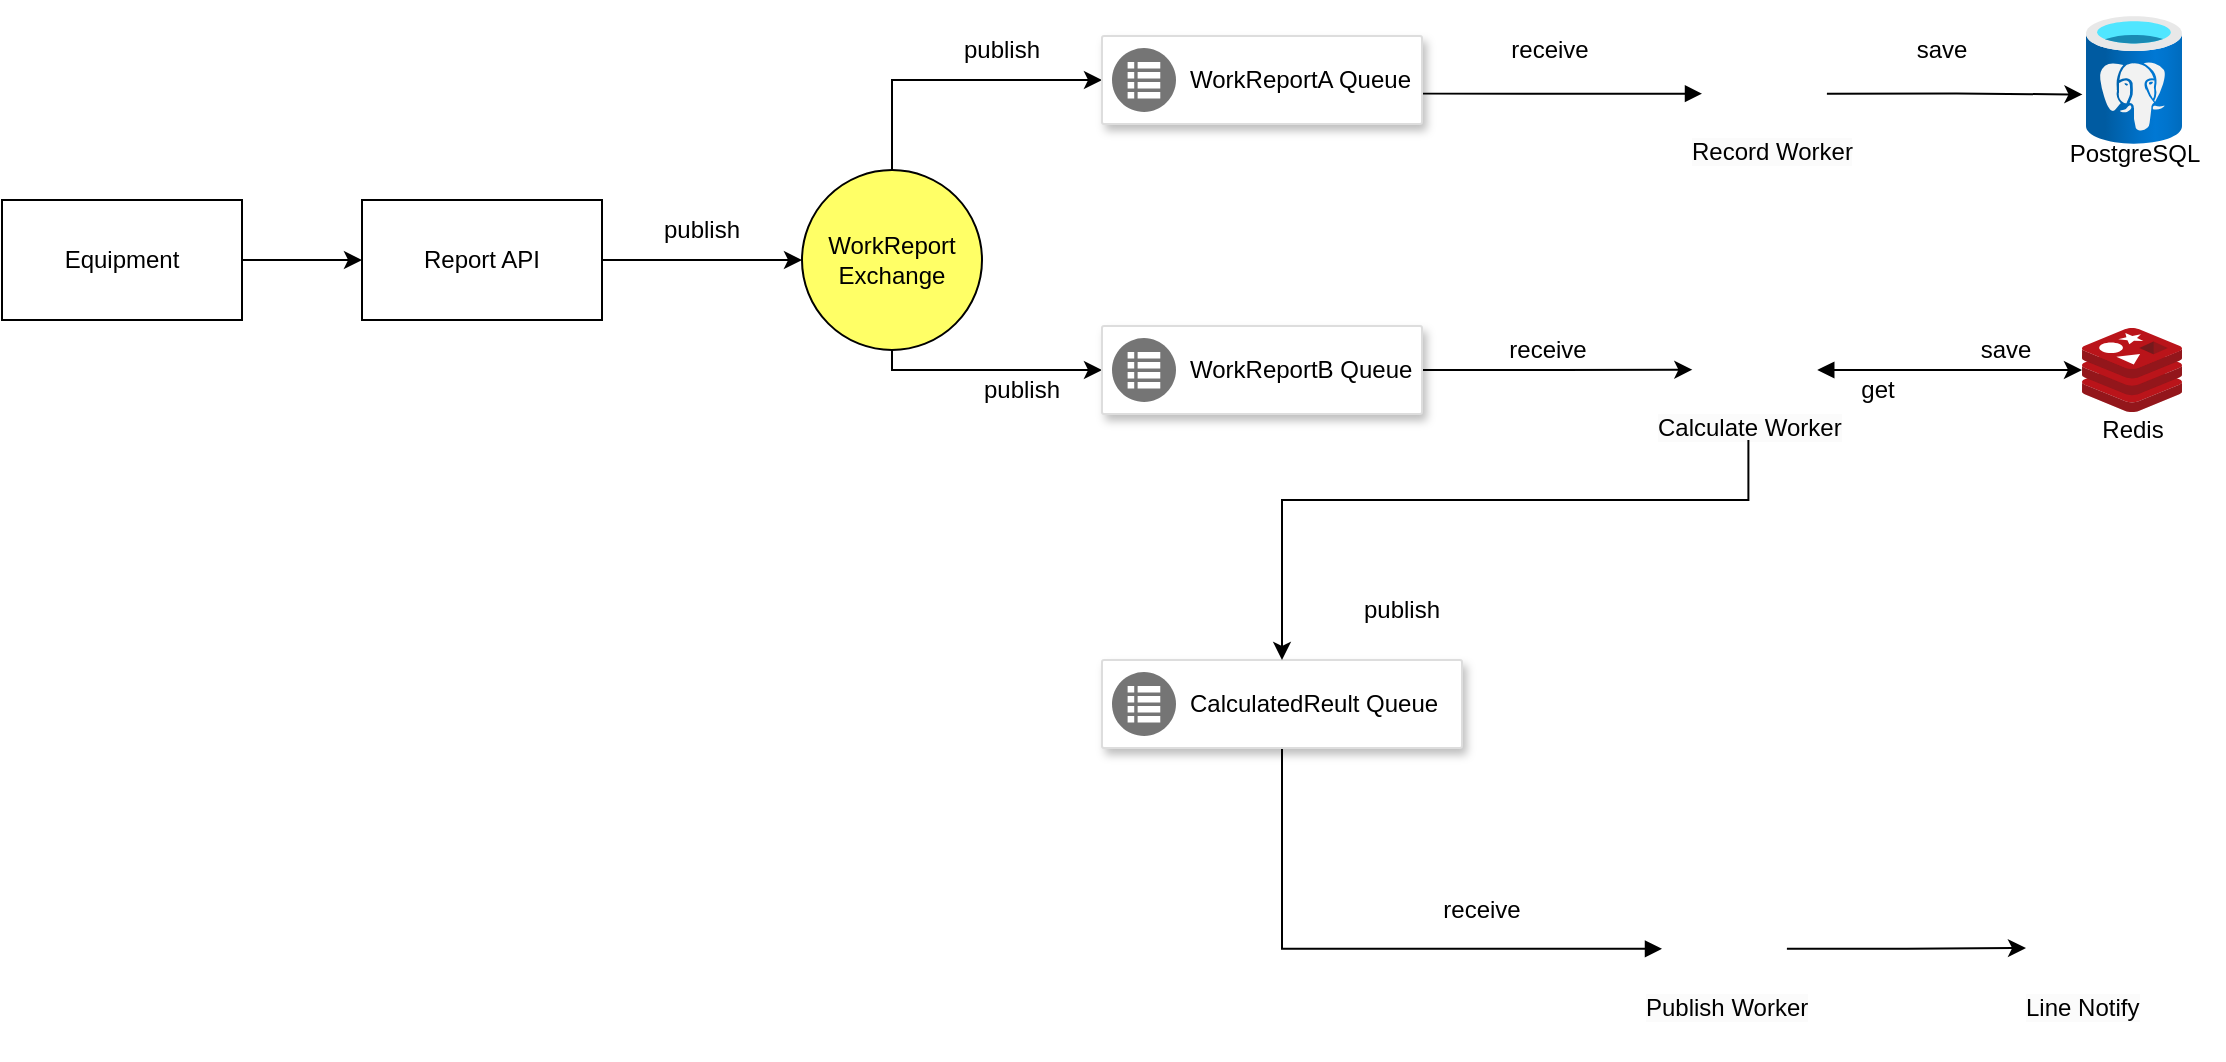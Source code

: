 <mxfile version="22.1.11" type="device">
  <diagram name="第 1 页" id="1K3B8Xt1km4N9ShgIdWG">
    <mxGraphModel dx="1869" dy="522" grid="1" gridSize="10" guides="1" tooltips="1" connect="1" arrows="1" fold="1" page="1" pageScale="1" pageWidth="827" pageHeight="1169" math="0" shadow="0">
      <root>
        <mxCell id="0" />
        <mxCell id="1" parent="0" />
        <mxCell id="-8Z7H3vDbhz0Pvqe8XDv-2" style="edgeStyle=orthogonalEdgeStyle;rounded=0;orthogonalLoop=1;jettySize=auto;html=1;entryX=0;entryY=0.5;entryDx=0;entryDy=0;" parent="1" source="D7sFi-tTN3D14zelOBgv-1" target="-8Z7H3vDbhz0Pvqe8XDv-1" edge="1">
          <mxGeometry relative="1" as="geometry" />
        </mxCell>
        <mxCell id="D7sFi-tTN3D14zelOBgv-1" value="Report API" style="rounded=0;whiteSpace=wrap;html=1;" parent="1" vertex="1">
          <mxGeometry x="-180" y="150" width="120" height="60" as="geometry" />
        </mxCell>
        <mxCell id="D7sFi-tTN3D14zelOBgv-6" style="edgeStyle=orthogonalEdgeStyle;rounded=0;orthogonalLoop=1;jettySize=auto;html=1;entryX=1;entryY=0.5;entryDx=0;entryDy=0;startArrow=block;startFill=1;endArrow=none;endFill=0;exitX=0;exitY=0.75;exitDx=0;exitDy=0;" parent="1" source="MFfa1M1whi10WmrwQWPB-9" target="MFfa1M1whi10WmrwQWPB-29" edge="1">
          <mxGeometry relative="1" as="geometry">
            <mxPoint x="440" y="90" as="sourcePoint" />
            <mxPoint x="360" y="90" as="targetPoint" />
            <Array as="points">
              <mxPoint x="350" y="97" />
            </Array>
          </mxGeometry>
        </mxCell>
        <mxCell id="D7sFi-tTN3D14zelOBgv-17" style="edgeStyle=orthogonalEdgeStyle;rounded=0;orthogonalLoop=1;jettySize=auto;html=1;entryX=0.5;entryY=1;entryDx=0;entryDy=0;startArrow=block;startFill=1;endArrow=none;endFill=0;exitX=0;exitY=0.75;exitDx=0;exitDy=0;" parent="1" source="MFfa1M1whi10WmrwQWPB-18" target="MFfa1M1whi10WmrwQWPB-33" edge="1">
          <mxGeometry relative="1" as="geometry">
            <mxPoint x="440" y="520" as="sourcePoint" />
            <mxPoint x="315" y="430" as="targetPoint" />
            <Array as="points">
              <mxPoint x="280" y="524" />
            </Array>
          </mxGeometry>
        </mxCell>
        <mxCell id="-8Z7H3vDbhz0Pvqe8XDv-9" style="edgeStyle=orthogonalEdgeStyle;rounded=0;orthogonalLoop=1;jettySize=auto;html=1;entryX=0;entryY=0.5;entryDx=0;entryDy=0;exitX=1;exitY=0.75;exitDx=0;exitDy=0;" parent="1" source="MFfa1M1whi10WmrwQWPB-18" target="MFfa1M1whi10WmrwQWPB-5" edge="1">
          <mxGeometry relative="1" as="geometry">
            <mxPoint x="560" y="520" as="sourcePoint" />
            <mxPoint x="630" y="520" as="targetPoint" />
          </mxGeometry>
        </mxCell>
        <mxCell id="D7sFi-tTN3D14zelOBgv-19" value="publish" style="text;html=1;strokeColor=none;fillColor=none;align=center;verticalAlign=middle;whiteSpace=wrap;rounded=0;" parent="1" vertex="1">
          <mxGeometry x="-40" y="150" width="60" height="30" as="geometry" />
        </mxCell>
        <mxCell id="D7sFi-tTN3D14zelOBgv-20" value="receive" style="text;html=1;strokeColor=none;fillColor=none;align=center;verticalAlign=middle;whiteSpace=wrap;rounded=0;" parent="1" vertex="1">
          <mxGeometry x="382.5" y="60" width="62" height="30" as="geometry" />
        </mxCell>
        <mxCell id="D7sFi-tTN3D14zelOBgv-21" value="receive" style="text;html=1;strokeColor=none;fillColor=none;align=center;verticalAlign=middle;whiteSpace=wrap;rounded=0;" parent="1" vertex="1">
          <mxGeometry x="382.5" y="210" width="60" height="30" as="geometry" />
        </mxCell>
        <mxCell id="D7sFi-tTN3D14zelOBgv-22" value="save" style="text;html=1;strokeColor=none;fillColor=none;align=center;verticalAlign=middle;whiteSpace=wrap;rounded=0;" parent="1" vertex="1">
          <mxGeometry x="612" y="210" width="60" height="30" as="geometry" />
        </mxCell>
        <mxCell id="D7sFi-tTN3D14zelOBgv-24" value="save" style="text;html=1;strokeColor=none;fillColor=none;align=center;verticalAlign=middle;whiteSpace=wrap;rounded=0;" parent="1" vertex="1">
          <mxGeometry x="580" y="60" width="60" height="30" as="geometry" />
        </mxCell>
        <mxCell id="D7sFi-tTN3D14zelOBgv-25" value="publish" style="text;html=1;strokeColor=none;fillColor=none;align=center;verticalAlign=middle;whiteSpace=wrap;rounded=0;" parent="1" vertex="1">
          <mxGeometry x="310" y="340" width="60" height="30" as="geometry" />
        </mxCell>
        <mxCell id="D7sFi-tTN3D14zelOBgv-26" value="receive" style="text;html=1;strokeColor=none;fillColor=none;align=center;verticalAlign=middle;whiteSpace=wrap;rounded=0;" parent="1" vertex="1">
          <mxGeometry x="350" y="490" width="60" height="30" as="geometry" />
        </mxCell>
        <mxCell id="D7sFi-tTN3D14zelOBgv-28" style="edgeStyle=orthogonalEdgeStyle;rounded=0;orthogonalLoop=1;jettySize=auto;html=1;entryX=0;entryY=0.5;entryDx=0;entryDy=0;" parent="1" source="D7sFi-tTN3D14zelOBgv-27" target="D7sFi-tTN3D14zelOBgv-1" edge="1">
          <mxGeometry relative="1" as="geometry" />
        </mxCell>
        <mxCell id="D7sFi-tTN3D14zelOBgv-27" value="Equipment" style="rounded=0;whiteSpace=wrap;html=1;" parent="1" vertex="1">
          <mxGeometry x="-360" y="150" width="120" height="60" as="geometry" />
        </mxCell>
        <mxCell id="p9RCDpYJAQn7vAaSAkPp-5" style="edgeStyle=orthogonalEdgeStyle;rounded=0;orthogonalLoop=1;jettySize=auto;html=1;entryX=0;entryY=0.75;entryDx=0;entryDy=0;exitX=1;exitY=0.5;exitDx=0;exitDy=0;" parent="1" source="MFfa1M1whi10WmrwQWPB-31" target="MFfa1M1whi10WmrwQWPB-17" edge="1">
          <mxGeometry relative="1" as="geometry">
            <mxPoint x="360" y="235" as="sourcePoint" />
            <mxPoint x="440" y="235" as="targetPoint" />
          </mxGeometry>
        </mxCell>
        <mxCell id="MFfa1M1whi10WmrwQWPB-35" style="edgeStyle=orthogonalEdgeStyle;rounded=0;orthogonalLoop=1;jettySize=auto;html=1;entryX=0;entryY=0.5;entryDx=0;entryDy=0;" edge="1" parent="1" source="-8Z7H3vDbhz0Pvqe8XDv-1" target="MFfa1M1whi10WmrwQWPB-29">
          <mxGeometry relative="1" as="geometry">
            <Array as="points">
              <mxPoint x="85" y="90" />
            </Array>
          </mxGeometry>
        </mxCell>
        <mxCell id="MFfa1M1whi10WmrwQWPB-41" style="edgeStyle=orthogonalEdgeStyle;rounded=0;orthogonalLoop=1;jettySize=auto;html=1;entryX=0;entryY=0.5;entryDx=0;entryDy=0;" edge="1" parent="1" source="-8Z7H3vDbhz0Pvqe8XDv-1" target="MFfa1M1whi10WmrwQWPB-31">
          <mxGeometry relative="1" as="geometry">
            <Array as="points">
              <mxPoint x="85" y="235" />
            </Array>
          </mxGeometry>
        </mxCell>
        <mxCell id="-8Z7H3vDbhz0Pvqe8XDv-1" value="WorkReport&lt;br&gt;Exchange" style="ellipse;whiteSpace=wrap;html=1;aspect=fixed;fillColor=#FFFF66;" parent="1" vertex="1">
          <mxGeometry x="40" y="135" width="90" height="90" as="geometry" />
        </mxCell>
        <mxCell id="-8Z7H3vDbhz0Pvqe8XDv-6" value="publish" style="text;html=1;strokeColor=none;fillColor=none;align=center;verticalAlign=middle;whiteSpace=wrap;rounded=0;" parent="1" vertex="1">
          <mxGeometry x="110" y="60" width="60" height="30" as="geometry" />
        </mxCell>
        <mxCell id="-8Z7H3vDbhz0Pvqe8XDv-7" value="publish" style="text;html=1;strokeColor=none;fillColor=none;align=center;verticalAlign=middle;whiteSpace=wrap;rounded=0;" parent="1" vertex="1">
          <mxGeometry x="120" y="230" width="60" height="30" as="geometry" />
        </mxCell>
        <mxCell id="MFfa1M1whi10WmrwQWPB-19" value="" style="group" vertex="1" connectable="0" parent="1">
          <mxGeometry x="482.81" y="50" width="97.19" height="95.02" as="geometry" />
        </mxCell>
        <mxCell id="MFfa1M1whi10WmrwQWPB-9" value="" style="shape=image;html=1;verticalAlign=top;verticalLabelPosition=bottom;labelBackgroundColor=#ffffff;imageAspect=0;aspect=fixed;image=https://cdn0.iconfinder.com/data/icons/construction-2-21/512/construction-industry-building-13-128.png" vertex="1" parent="MFfa1M1whi10WmrwQWPB-19">
          <mxGeometry x="7.19" width="62.456" height="62.456" as="geometry" />
        </mxCell>
        <mxCell id="MFfa1M1whi10WmrwQWPB-10" value="&lt;span style=&quot;color: rgb(0, 0, 0); font-family: Helvetica; font-size: 12px; font-style: normal; font-variant-ligatures: normal; font-variant-caps: normal; font-weight: 400; letter-spacing: normal; orphans: 2; text-align: center; text-indent: 0px; text-transform: none; widows: 2; word-spacing: 0px; -webkit-text-stroke-width: 0px; background-color: rgb(251, 251, 251); text-decoration-thickness: initial; text-decoration-style: initial; text-decoration-color: initial; float: none; display: inline !important;&quot;&gt;Record Worker&lt;/span&gt;" style="text;whiteSpace=wrap;html=1;" vertex="1" parent="MFfa1M1whi10WmrwQWPB-19">
          <mxGeometry y="62.46" width="97.19" height="32.56" as="geometry" />
        </mxCell>
        <mxCell id="MFfa1M1whi10WmrwQWPB-23" value="" style="group" vertex="1" connectable="0" parent="1">
          <mxGeometry x="460" y="477.54" width="110" height="102.46" as="geometry" />
        </mxCell>
        <mxCell id="MFfa1M1whi10WmrwQWPB-18" value="" style="shape=image;html=1;verticalAlign=top;verticalLabelPosition=bottom;labelBackgroundColor=#ffffff;imageAspect=0;aspect=fixed;image=https://cdn0.iconfinder.com/data/icons/construction-2-21/512/construction-industry-building-13-128.png" vertex="1" parent="MFfa1M1whi10WmrwQWPB-23">
          <mxGeometry x="10" width="62.456" height="62.456" as="geometry" />
        </mxCell>
        <mxCell id="MFfa1M1whi10WmrwQWPB-22" value="&lt;span style=&quot;color: rgb(0, 0, 0); font-family: Helvetica; font-size: 12px; font-style: normal; font-variant-ligatures: normal; font-variant-caps: normal; font-weight: 400; letter-spacing: normal; orphans: 2; text-align: center; text-indent: 0px; text-transform: none; widows: 2; word-spacing: 0px; -webkit-text-stroke-width: 0px; background-color: rgb(251, 251, 251); text-decoration-thickness: initial; text-decoration-style: initial; text-decoration-color: initial; float: none; display: inline !important;&quot;&gt;Publish Worker&lt;/span&gt;" style="text;whiteSpace=wrap;html=1;" vertex="1" parent="MFfa1M1whi10WmrwQWPB-23">
          <mxGeometry y="62.46" width="110" height="40" as="geometry" />
        </mxCell>
        <mxCell id="MFfa1M1whi10WmrwQWPB-24" style="edgeStyle=orthogonalEdgeStyle;rounded=0;orthogonalLoop=1;jettySize=auto;html=1;startArrow=block;startFill=1;" edge="1" parent="1" source="MFfa1M1whi10WmrwQWPB-17" target="MFfa1M1whi10WmrwQWPB-3">
          <mxGeometry relative="1" as="geometry">
            <Array as="points">
              <mxPoint x="580" y="235" />
              <mxPoint x="580" y="235" />
            </Array>
          </mxGeometry>
        </mxCell>
        <mxCell id="MFfa1M1whi10WmrwQWPB-27" value="" style="group" vertex="1" connectable="0" parent="1">
          <mxGeometry x="650" y="500" width="60" height="70" as="geometry" />
        </mxCell>
        <mxCell id="MFfa1M1whi10WmrwQWPB-5" value="" style="shape=image;html=1;verticalAlign=top;verticalLabelPosition=bottom;labelBackgroundColor=#ffffff;imageAspect=0;aspect=fixed;image=https://cdn2.iconfinder.com/data/icons/social-media-2189/48/7-Line-128.png" vertex="1" parent="MFfa1M1whi10WmrwQWPB-27">
          <mxGeometry x="2" width="48" height="48" as="geometry" />
        </mxCell>
        <mxCell id="MFfa1M1whi10WmrwQWPB-6" value="&lt;span style=&quot;color: rgb(0, 0, 0); font-family: Helvetica; font-size: 12px; font-style: normal; font-variant-ligatures: normal; font-variant-caps: normal; font-weight: 400; letter-spacing: normal; orphans: 2; text-align: center; text-indent: 0px; text-transform: none; widows: 2; word-spacing: 0px; -webkit-text-stroke-width: 0px; background-color: rgb(251, 251, 251); text-decoration-thickness: initial; text-decoration-style: initial; text-decoration-color: initial; float: none; display: inline !important;&quot;&gt;Line Notify&lt;/span&gt;" style="text;whiteSpace=wrap;html=1;" vertex="1" parent="MFfa1M1whi10WmrwQWPB-27">
          <mxGeometry y="40" width="60" height="30" as="geometry" />
        </mxCell>
        <mxCell id="MFfa1M1whi10WmrwQWPB-29" value="" style="strokeColor=#dddddd;shadow=1;strokeWidth=1;rounded=1;absoluteArcSize=1;arcSize=2;" vertex="1" parent="1">
          <mxGeometry x="190" y="68" width="160" height="44" as="geometry" />
        </mxCell>
        <mxCell id="MFfa1M1whi10WmrwQWPB-30" value="WorkReportA Queue" style="sketch=0;dashed=0;connectable=0;html=1;fillColor=#757575;strokeColor=none;shape=mxgraph.gcp2.task_queues;part=1;labelPosition=right;verticalLabelPosition=middle;align=left;verticalAlign=middle;spacingLeft=5;fontSize=12;" vertex="1" parent="MFfa1M1whi10WmrwQWPB-29">
          <mxGeometry y="0.5" width="32" height="32" relative="1" as="geometry">
            <mxPoint x="5" y="-16" as="offset" />
          </mxGeometry>
        </mxCell>
        <mxCell id="MFfa1M1whi10WmrwQWPB-31" value="" style="strokeColor=#dddddd;shadow=1;strokeWidth=1;rounded=1;absoluteArcSize=1;arcSize=2;" vertex="1" parent="1">
          <mxGeometry x="190" y="213" width="160" height="44" as="geometry" />
        </mxCell>
        <mxCell id="MFfa1M1whi10WmrwQWPB-32" value="WorkReportB Queue" style="sketch=0;dashed=0;connectable=0;html=1;fillColor=#757575;strokeColor=none;shape=mxgraph.gcp2.task_queues;part=1;labelPosition=right;verticalLabelPosition=middle;align=left;verticalAlign=middle;spacingLeft=5;fontSize=12;" vertex="1" parent="MFfa1M1whi10WmrwQWPB-31">
          <mxGeometry y="0.5" width="32" height="32" relative="1" as="geometry">
            <mxPoint x="5" y="-16" as="offset" />
          </mxGeometry>
        </mxCell>
        <mxCell id="MFfa1M1whi10WmrwQWPB-33" value="" style="strokeColor=#dddddd;shadow=1;strokeWidth=1;rounded=1;absoluteArcSize=1;arcSize=2;" vertex="1" parent="1">
          <mxGeometry x="190" y="380" width="180" height="44" as="geometry" />
        </mxCell>
        <mxCell id="MFfa1M1whi10WmrwQWPB-34" value="CalculatedReult Queue" style="sketch=0;dashed=0;connectable=0;html=1;fillColor=#757575;strokeColor=none;shape=mxgraph.gcp2.task_queues;part=1;labelPosition=right;verticalLabelPosition=middle;align=left;verticalAlign=middle;spacingLeft=5;fontSize=12;" vertex="1" parent="MFfa1M1whi10WmrwQWPB-33">
          <mxGeometry y="0.5" width="32" height="32" relative="1" as="geometry">
            <mxPoint x="5" y="-16" as="offset" />
          </mxGeometry>
        </mxCell>
        <mxCell id="MFfa1M1whi10WmrwQWPB-38" style="edgeStyle=orthogonalEdgeStyle;rounded=0;orthogonalLoop=1;jettySize=auto;html=1;exitX=1;exitY=0.75;exitDx=0;exitDy=0;entryX=-0.037;entryY=0.613;entryDx=0;entryDy=0;entryPerimeter=0;" edge="1" parent="1" source="MFfa1M1whi10WmrwQWPB-9" target="MFfa1M1whi10WmrwQWPB-4">
          <mxGeometry relative="1" as="geometry" />
        </mxCell>
        <mxCell id="MFfa1M1whi10WmrwQWPB-25" value="get" style="text;html=1;strokeColor=none;fillColor=none;align=center;verticalAlign=middle;whiteSpace=wrap;rounded=0;" vertex="1" parent="1">
          <mxGeometry x="547.63" y="230" width="60" height="30" as="geometry" />
        </mxCell>
        <mxCell id="MFfa1M1whi10WmrwQWPB-39" value="" style="group" vertex="1" connectable="0" parent="1">
          <mxGeometry x="466.4" y="188" width="93.6" height="82" as="geometry" />
        </mxCell>
        <mxCell id="MFfa1M1whi10WmrwQWPB-17" value="" style="shape=image;html=1;verticalAlign=top;verticalLabelPosition=bottom;labelBackgroundColor=#ffffff;imageAspect=0;aspect=fixed;image=https://cdn0.iconfinder.com/data/icons/construction-2-21/512/construction-industry-building-13-128.png" vertex="1" parent="MFfa1M1whi10WmrwQWPB-39">
          <mxGeometry x="18.77" width="62.456" height="62.456" as="geometry" />
        </mxCell>
        <mxCell id="MFfa1M1whi10WmrwQWPB-20" value="&lt;span style=&quot;color: rgb(0, 0, 0); font-family: Helvetica; font-size: 12px; font-style: normal; font-variant-ligatures: normal; font-variant-caps: normal; font-weight: 400; letter-spacing: normal; orphans: 2; text-align: center; text-indent: 0px; text-transform: none; widows: 2; word-spacing: 0px; -webkit-text-stroke-width: 0px; background-color: rgb(251, 251, 251); text-decoration-thickness: initial; text-decoration-style: initial; text-decoration-color: initial; float: none; display: inline !important;&quot;&gt;Calculate&amp;nbsp;Worker&lt;/span&gt;" style="text;whiteSpace=wrap;html=1;" vertex="1" parent="MFfa1M1whi10WmrwQWPB-39">
          <mxGeometry y="62.46" width="93.6" height="19.54" as="geometry" />
        </mxCell>
        <mxCell id="MFfa1M1whi10WmrwQWPB-40" style="edgeStyle=orthogonalEdgeStyle;rounded=0;orthogonalLoop=1;jettySize=auto;html=1;exitX=0.5;exitY=1;exitDx=0;exitDy=0;entryX=0.5;entryY=0;entryDx=0;entryDy=0;" edge="1" parent="1" source="MFfa1M1whi10WmrwQWPB-20" target="MFfa1M1whi10WmrwQWPB-33">
          <mxGeometry relative="1" as="geometry">
            <mxPoint x="360" y="385" as="targetPoint" />
            <Array as="points">
              <mxPoint x="513" y="300" />
              <mxPoint x="280" y="300" />
            </Array>
          </mxGeometry>
        </mxCell>
        <mxCell id="MFfa1M1whi10WmrwQWPB-46" value="" style="group" vertex="1" connectable="0" parent="1">
          <mxGeometry x="680" y="214" width="50" height="66" as="geometry" />
        </mxCell>
        <mxCell id="MFfa1M1whi10WmrwQWPB-3" value="" style="image;sketch=0;aspect=fixed;html=1;points=[];align=center;fontSize=12;image=img/lib/mscae/Cache_Redis_Product.svg;" vertex="1" parent="MFfa1M1whi10WmrwQWPB-46">
          <mxGeometry width="50" height="42" as="geometry" />
        </mxCell>
        <mxCell id="MFfa1M1whi10WmrwQWPB-45" value="Redis" style="text;html=1;align=center;verticalAlign=middle;resizable=0;points=[];autosize=1;strokeColor=none;fillColor=none;" vertex="1" parent="MFfa1M1whi10WmrwQWPB-46">
          <mxGeometry y="36" width="50" height="30" as="geometry" />
        </mxCell>
        <mxCell id="MFfa1M1whi10WmrwQWPB-47" value="" style="group" vertex="1" connectable="0" parent="1">
          <mxGeometry x="661" y="58.0" width="90" height="84" as="geometry" />
        </mxCell>
        <mxCell id="MFfa1M1whi10WmrwQWPB-4" value="" style="image;aspect=fixed;html=1;points=[];align=center;fontSize=12;image=img/lib/azure2/databases/Azure_Database_PostgreSQL_Server.svg;" vertex="1" parent="MFfa1M1whi10WmrwQWPB-47">
          <mxGeometry x="21" width="48" height="64" as="geometry" />
        </mxCell>
        <mxCell id="MFfa1M1whi10WmrwQWPB-44" value="PostgreSQL" style="text;html=1;align=center;verticalAlign=middle;resizable=0;points=[];autosize=1;strokeColor=none;fillColor=none;" vertex="1" parent="MFfa1M1whi10WmrwQWPB-47">
          <mxGeometry y="54.0" width="90" height="30" as="geometry" />
        </mxCell>
      </root>
    </mxGraphModel>
  </diagram>
</mxfile>

